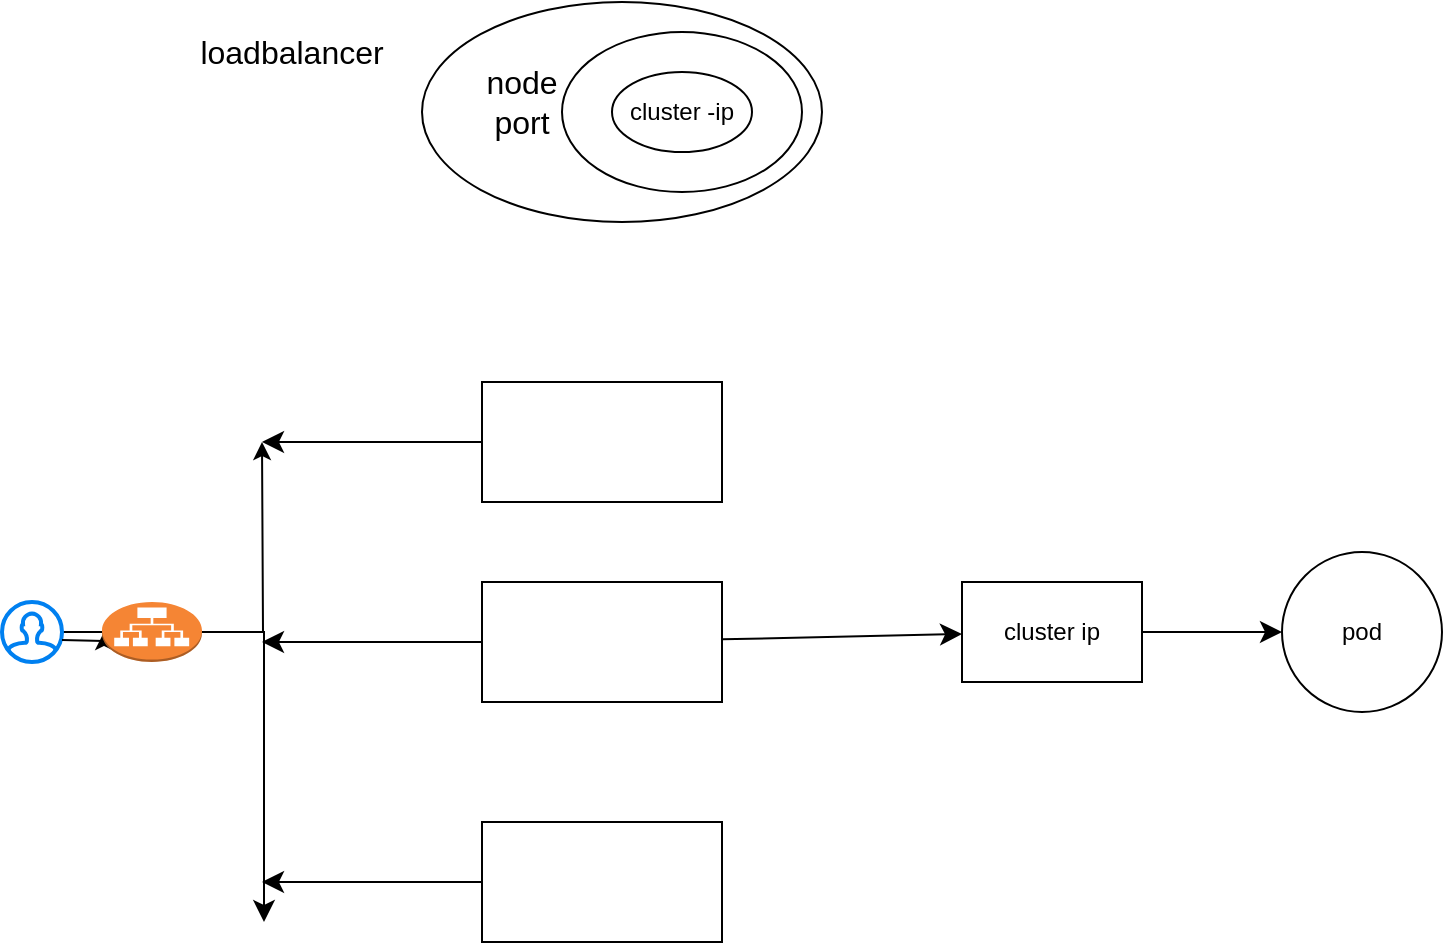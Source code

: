 <mxfile version="24.8.4">
  <diagram name="Page-1" id="82wocoAAZMFDjcAh4eow">
    <mxGraphModel dx="1375" dy="608" grid="1" gridSize="10" guides="1" tooltips="1" connect="1" arrows="1" fold="1" page="1" pageScale="1" pageWidth="850" pageHeight="1100" math="0" shadow="0">
      <root>
        <mxCell id="0" />
        <mxCell id="1" parent="0" />
        <mxCell id="rnSJH591flgF4iQIXhOK-1" value="" style="ellipse;whiteSpace=wrap;html=1;" vertex="1" parent="1">
          <mxGeometry x="210" y="280" width="200" height="110" as="geometry" />
        </mxCell>
        <mxCell id="rnSJH591flgF4iQIXhOK-2" value="" style="ellipse;whiteSpace=wrap;html=1;" vertex="1" parent="1">
          <mxGeometry x="280" y="295" width="120" height="80" as="geometry" />
        </mxCell>
        <mxCell id="rnSJH591flgF4iQIXhOK-3" value="cluster -ip" style="ellipse;whiteSpace=wrap;html=1;" vertex="1" parent="1">
          <mxGeometry x="305" y="315" width="70" height="40" as="geometry" />
        </mxCell>
        <mxCell id="rnSJH591flgF4iQIXhOK-4" value="loadbalancer" style="text;html=1;align=center;verticalAlign=middle;whiteSpace=wrap;rounded=0;fontSize=16;" vertex="1" parent="1">
          <mxGeometry x="100" y="290" width="90" height="30" as="geometry" />
        </mxCell>
        <mxCell id="rnSJH591flgF4iQIXhOK-5" value="node port" style="text;html=1;align=center;verticalAlign=middle;whiteSpace=wrap;rounded=0;fontSize=16;" vertex="1" parent="1">
          <mxGeometry x="230" y="315" width="60" height="30" as="geometry" />
        </mxCell>
        <mxCell id="rnSJH591flgF4iQIXhOK-14" style="edgeStyle=none;curved=1;rounded=0;orthogonalLoop=1;jettySize=auto;html=1;fontSize=12;startSize=8;endSize=8;" edge="1" parent="1" source="rnSJH591flgF4iQIXhOK-6">
          <mxGeometry relative="1" as="geometry">
            <mxPoint x="130" y="500" as="targetPoint" />
          </mxGeometry>
        </mxCell>
        <mxCell id="rnSJH591flgF4iQIXhOK-6" value="" style="rounded=0;whiteSpace=wrap;html=1;" vertex="1" parent="1">
          <mxGeometry x="240" y="470" width="120" height="60" as="geometry" />
        </mxCell>
        <mxCell id="rnSJH591flgF4iQIXhOK-13" style="edgeStyle=none;curved=1;rounded=0;orthogonalLoop=1;jettySize=auto;html=1;fontSize=12;startSize=8;endSize=8;" edge="1" parent="1" source="rnSJH591flgF4iQIXhOK-7">
          <mxGeometry relative="1" as="geometry">
            <mxPoint x="130" y="600" as="targetPoint" />
          </mxGeometry>
        </mxCell>
        <mxCell id="rnSJH591flgF4iQIXhOK-17" value="" style="edgeStyle=none;curved=1;rounded=0;orthogonalLoop=1;jettySize=auto;html=1;fontSize=12;startSize=8;endSize=8;" edge="1" parent="1" source="rnSJH591flgF4iQIXhOK-7" target="rnSJH591flgF4iQIXhOK-16">
          <mxGeometry relative="1" as="geometry" />
        </mxCell>
        <mxCell id="rnSJH591flgF4iQIXhOK-7" value="" style="rounded=0;whiteSpace=wrap;html=1;" vertex="1" parent="1">
          <mxGeometry x="240" y="570" width="120" height="60" as="geometry" />
        </mxCell>
        <mxCell id="rnSJH591flgF4iQIXhOK-15" style="edgeStyle=none;curved=1;rounded=0;orthogonalLoop=1;jettySize=auto;html=1;fontSize=12;startSize=8;endSize=8;" edge="1" parent="1" source="rnSJH591flgF4iQIXhOK-8">
          <mxGeometry relative="1" as="geometry">
            <mxPoint x="130" y="720" as="targetPoint" />
          </mxGeometry>
        </mxCell>
        <mxCell id="rnSJH591flgF4iQIXhOK-8" value="" style="rounded=0;whiteSpace=wrap;html=1;" vertex="1" parent="1">
          <mxGeometry x="240" y="690" width="120" height="60" as="geometry" />
        </mxCell>
        <mxCell id="rnSJH591flgF4iQIXhOK-11" value="" style="edgeStyle=orthogonalEdgeStyle;rounded=0;orthogonalLoop=1;jettySize=auto;html=1;fontSize=12;" edge="1" parent="1" source="rnSJH591flgF4iQIXhOK-19">
          <mxGeometry relative="1" as="geometry">
            <mxPoint x="30" y="599" as="sourcePoint" />
            <mxPoint x="130" y="500" as="targetPoint" />
          </mxGeometry>
        </mxCell>
        <mxCell id="rnSJH591flgF4iQIXhOK-12" style="edgeStyle=orthogonalEdgeStyle;rounded=0;orthogonalLoop=1;jettySize=auto;html=1;fontSize=12;startSize=8;endSize=8;" edge="1" parent="1" source="rnSJH591flgF4iQIXhOK-9">
          <mxGeometry relative="1" as="geometry">
            <mxPoint x="131" y="740" as="targetPoint" />
            <Array as="points">
              <mxPoint x="131" y="595" />
            </Array>
          </mxGeometry>
        </mxCell>
        <mxCell id="rnSJH591flgF4iQIXhOK-9" value="" style="html=1;verticalLabelPosition=bottom;align=center;labelBackgroundColor=#ffffff;verticalAlign=top;strokeWidth=2;strokeColor=#0080F0;shadow=0;dashed=0;shape=mxgraph.ios7.icons.user;" vertex="1" parent="1">
          <mxGeometry y="580" width="30" height="30" as="geometry" />
        </mxCell>
        <mxCell id="rnSJH591flgF4iQIXhOK-22" value="" style="edgeStyle=none;curved=1;rounded=0;orthogonalLoop=1;jettySize=auto;html=1;fontSize=12;startSize=8;endSize=8;" edge="1" parent="1" source="rnSJH591flgF4iQIXhOK-16" target="rnSJH591flgF4iQIXhOK-21">
          <mxGeometry relative="1" as="geometry" />
        </mxCell>
        <mxCell id="rnSJH591flgF4iQIXhOK-16" value="cluster ip" style="rounded=0;whiteSpace=wrap;html=1;" vertex="1" parent="1">
          <mxGeometry x="480" y="570" width="90" height="50" as="geometry" />
        </mxCell>
        <mxCell id="rnSJH591flgF4iQIXhOK-20" value="" style="edgeStyle=orthogonalEdgeStyle;rounded=0;orthogonalLoop=1;jettySize=auto;html=1;fontSize=12;" edge="1" parent="1" target="rnSJH591flgF4iQIXhOK-19">
          <mxGeometry relative="1" as="geometry">
            <mxPoint x="30" y="599" as="sourcePoint" />
            <mxPoint x="130" y="500" as="targetPoint" />
          </mxGeometry>
        </mxCell>
        <mxCell id="rnSJH591flgF4iQIXhOK-19" value="" style="outlineConnect=0;dashed=0;verticalLabelPosition=bottom;verticalAlign=top;align=center;html=1;shape=mxgraph.aws3.application_load_balancer;fillColor=#F58534;gradientColor=none;" vertex="1" parent="1">
          <mxGeometry x="50" y="580" width="50" height="30" as="geometry" />
        </mxCell>
        <mxCell id="rnSJH591flgF4iQIXhOK-21" value="pod" style="ellipse;whiteSpace=wrap;html=1;rounded=0;" vertex="1" parent="1">
          <mxGeometry x="640" y="555" width="80" height="80" as="geometry" />
        </mxCell>
      </root>
    </mxGraphModel>
  </diagram>
</mxfile>
